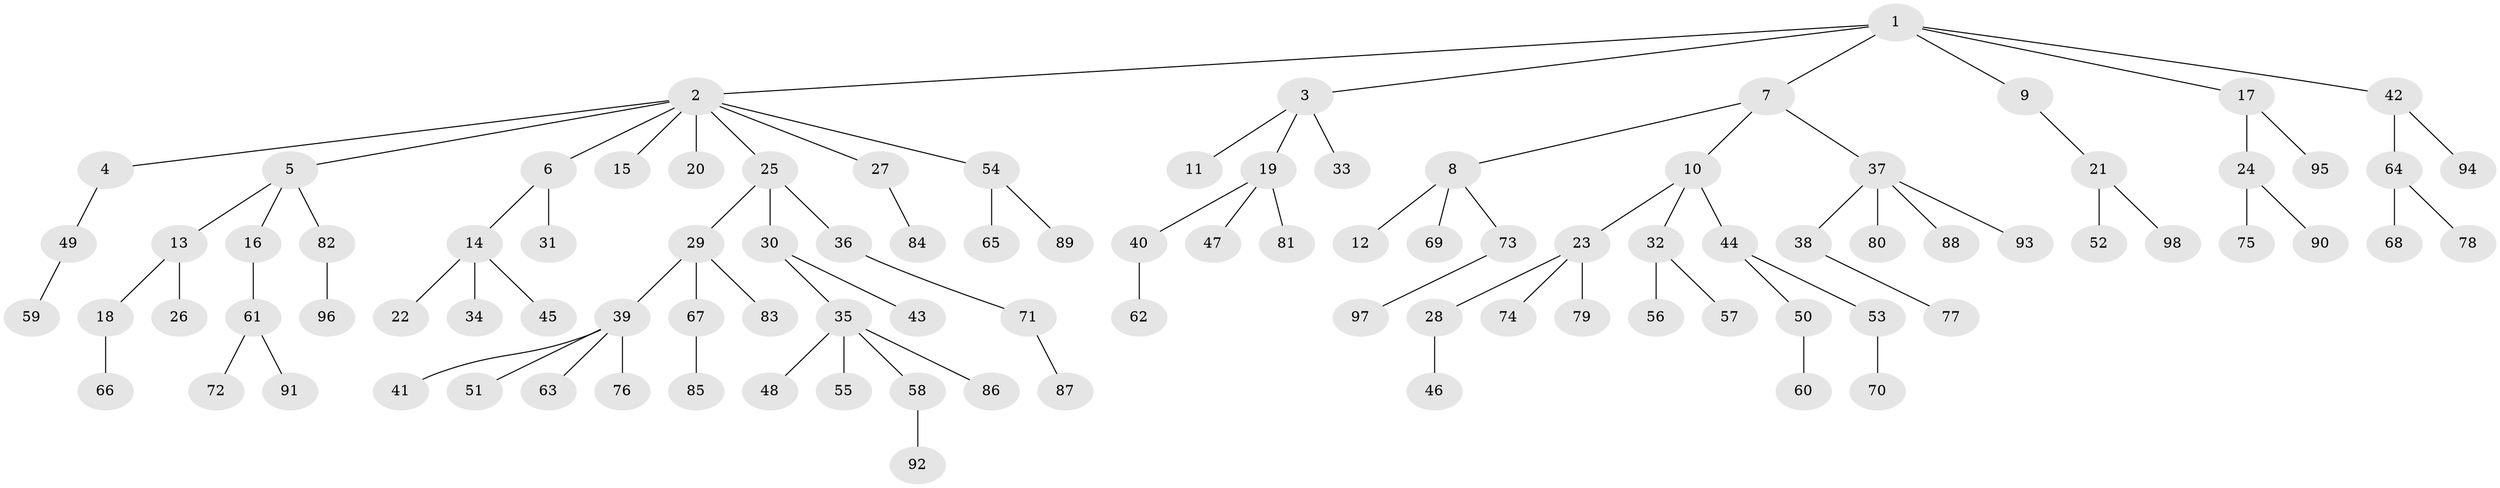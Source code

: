 // coarse degree distribution, {6: 0.030303030303030304, 8: 0.015151515151515152, 3: 0.09090909090909091, 2: 0.16666666666666666, 4: 0.12121212121212122, 1: 0.5757575757575758}
// Generated by graph-tools (version 1.1) at 2025/52/02/27/25 19:52:12]
// undirected, 98 vertices, 97 edges
graph export_dot {
graph [start="1"]
  node [color=gray90,style=filled];
  1;
  2;
  3;
  4;
  5;
  6;
  7;
  8;
  9;
  10;
  11;
  12;
  13;
  14;
  15;
  16;
  17;
  18;
  19;
  20;
  21;
  22;
  23;
  24;
  25;
  26;
  27;
  28;
  29;
  30;
  31;
  32;
  33;
  34;
  35;
  36;
  37;
  38;
  39;
  40;
  41;
  42;
  43;
  44;
  45;
  46;
  47;
  48;
  49;
  50;
  51;
  52;
  53;
  54;
  55;
  56;
  57;
  58;
  59;
  60;
  61;
  62;
  63;
  64;
  65;
  66;
  67;
  68;
  69;
  70;
  71;
  72;
  73;
  74;
  75;
  76;
  77;
  78;
  79;
  80;
  81;
  82;
  83;
  84;
  85;
  86;
  87;
  88;
  89;
  90;
  91;
  92;
  93;
  94;
  95;
  96;
  97;
  98;
  1 -- 2;
  1 -- 3;
  1 -- 7;
  1 -- 9;
  1 -- 17;
  1 -- 42;
  2 -- 4;
  2 -- 5;
  2 -- 6;
  2 -- 15;
  2 -- 20;
  2 -- 25;
  2 -- 27;
  2 -- 54;
  3 -- 11;
  3 -- 19;
  3 -- 33;
  4 -- 49;
  5 -- 13;
  5 -- 16;
  5 -- 82;
  6 -- 14;
  6 -- 31;
  7 -- 8;
  7 -- 10;
  7 -- 37;
  8 -- 12;
  8 -- 69;
  8 -- 73;
  9 -- 21;
  10 -- 23;
  10 -- 32;
  10 -- 44;
  13 -- 18;
  13 -- 26;
  14 -- 22;
  14 -- 34;
  14 -- 45;
  16 -- 61;
  17 -- 24;
  17 -- 95;
  18 -- 66;
  19 -- 40;
  19 -- 47;
  19 -- 81;
  21 -- 52;
  21 -- 98;
  23 -- 28;
  23 -- 74;
  23 -- 79;
  24 -- 75;
  24 -- 90;
  25 -- 29;
  25 -- 30;
  25 -- 36;
  27 -- 84;
  28 -- 46;
  29 -- 39;
  29 -- 67;
  29 -- 83;
  30 -- 35;
  30 -- 43;
  32 -- 56;
  32 -- 57;
  35 -- 48;
  35 -- 55;
  35 -- 58;
  35 -- 86;
  36 -- 71;
  37 -- 38;
  37 -- 80;
  37 -- 88;
  37 -- 93;
  38 -- 77;
  39 -- 41;
  39 -- 51;
  39 -- 63;
  39 -- 76;
  40 -- 62;
  42 -- 64;
  42 -- 94;
  44 -- 50;
  44 -- 53;
  49 -- 59;
  50 -- 60;
  53 -- 70;
  54 -- 65;
  54 -- 89;
  58 -- 92;
  61 -- 72;
  61 -- 91;
  64 -- 68;
  64 -- 78;
  67 -- 85;
  71 -- 87;
  73 -- 97;
  82 -- 96;
}

